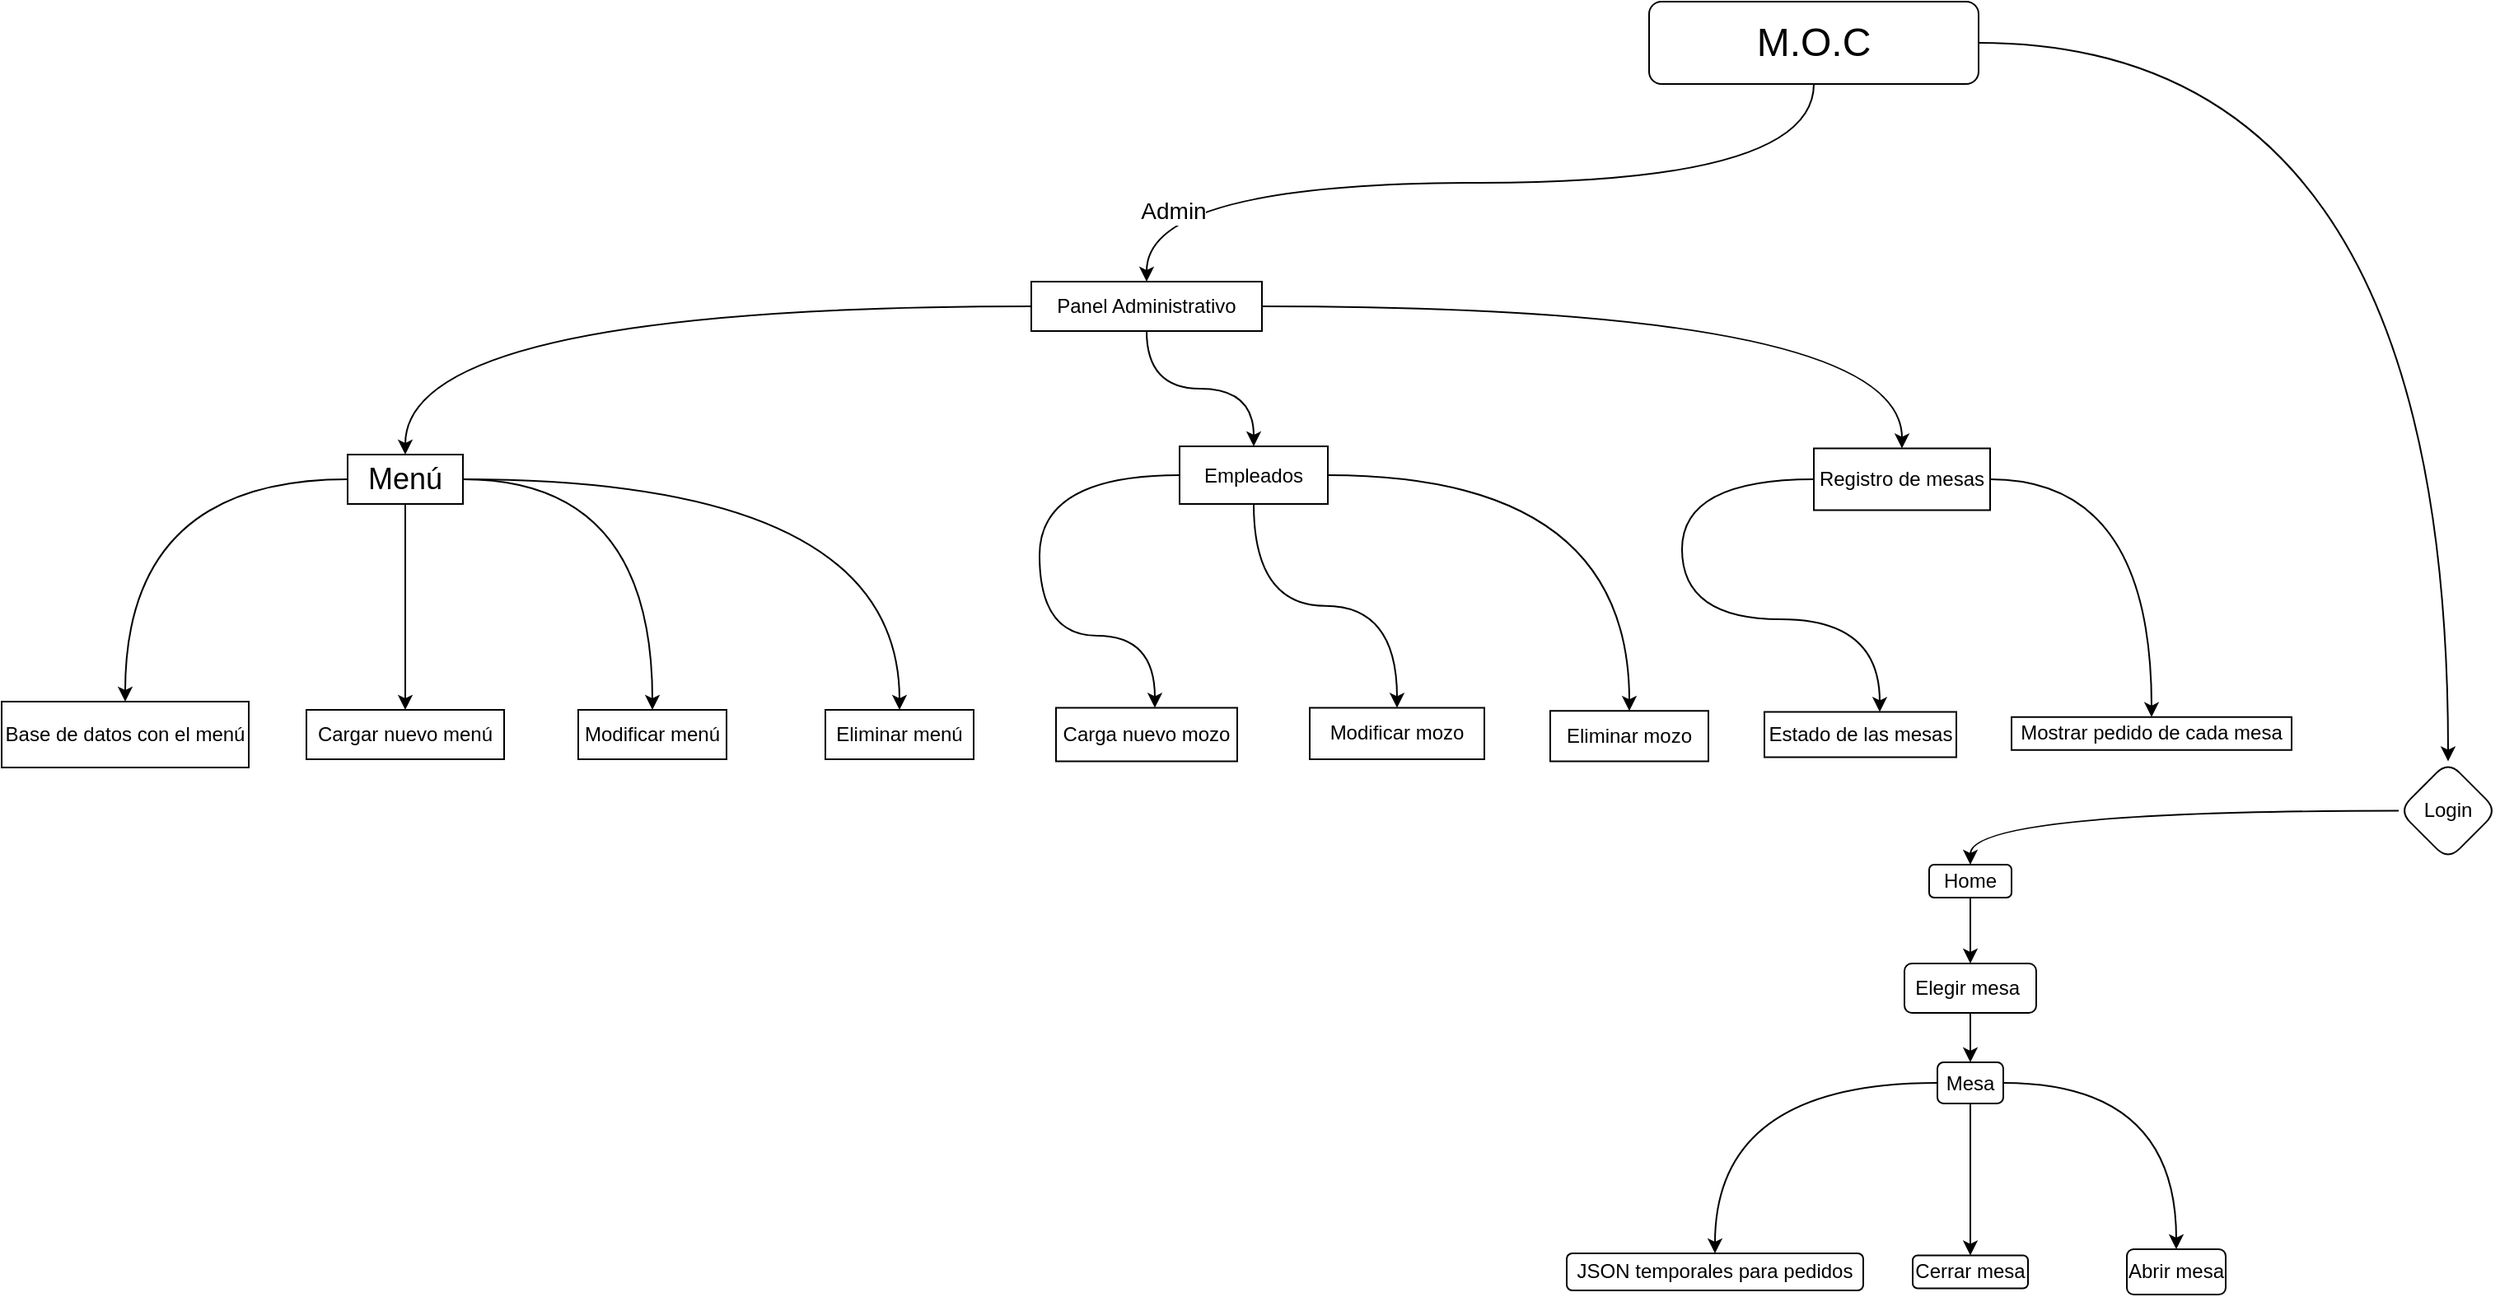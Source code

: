 <mxfile version="24.7.12">
  <diagram id="C5RBs43oDa-KdzZeNtuy" name="Page-1">
    <mxGraphModel dx="1475" dy="517" grid="1" gridSize="10" guides="1" tooltips="1" connect="1" arrows="1" fold="1" page="1" pageScale="1" pageWidth="827" pageHeight="1169" math="0" shadow="0">
      <root>
        <mxCell id="WIyWlLk6GJQsqaUBKTNV-0" />
        <mxCell id="WIyWlLk6GJQsqaUBKTNV-1" parent="WIyWlLk6GJQsqaUBKTNV-0" />
        <mxCell id="uFmt03chWxdijatXJD9G-8" style="edgeStyle=orthogonalEdgeStyle;rounded=0;orthogonalLoop=1;jettySize=auto;html=1;entryX=0.5;entryY=0;entryDx=0;entryDy=0;curved=1;exitX=0.5;exitY=1;exitDx=0;exitDy=0;" edge="1" parent="WIyWlLk6GJQsqaUBKTNV-1" source="uFmt03chWxdijatXJD9G-1" target="uFmt03chWxdijatXJD9G-4">
          <mxGeometry relative="1" as="geometry" />
        </mxCell>
        <mxCell id="uFmt03chWxdijatXJD9G-25" value="&lt;font style=&quot;font-size: 14px;&quot;&gt;Admin&lt;/font&gt;" style="edgeLabel;html=1;align=center;verticalAlign=middle;resizable=0;points=[];" vertex="1" connectable="0" parent="uFmt03chWxdijatXJD9G-8">
          <mxGeometry x="0.835" y="16" relative="1" as="geometry">
            <mxPoint as="offset" />
          </mxGeometry>
        </mxCell>
        <mxCell id="uFmt03chWxdijatXJD9G-44" style="edgeStyle=orthogonalEdgeStyle;rounded=0;orthogonalLoop=1;jettySize=auto;html=1;entryX=0.5;entryY=0;entryDx=0;entryDy=0;curved=1;" edge="1" parent="WIyWlLk6GJQsqaUBKTNV-1" source="uFmt03chWxdijatXJD9G-1" target="uFmt03chWxdijatXJD9G-39">
          <mxGeometry relative="1" as="geometry" />
        </mxCell>
        <mxCell id="uFmt03chWxdijatXJD9G-1" value="&lt;font style=&quot;font-size: 24px;&quot;&gt;M.O.C&lt;/font&gt;" style="rounded=1;whiteSpace=wrap;html=1;" vertex="1" parent="WIyWlLk6GJQsqaUBKTNV-1">
          <mxGeometry x="280" y="60" width="200" height="50" as="geometry" />
        </mxCell>
        <mxCell id="uFmt03chWxdijatXJD9G-9" style="edgeStyle=orthogonalEdgeStyle;rounded=0;orthogonalLoop=1;jettySize=auto;html=1;curved=1;entryX=0.5;entryY=0;entryDx=0;entryDy=0;" edge="1" parent="WIyWlLk6GJQsqaUBKTNV-1" source="uFmt03chWxdijatXJD9G-4" target="uFmt03chWxdijatXJD9G-12">
          <mxGeometry relative="1" as="geometry">
            <mxPoint x="-195" y="340" as="targetPoint" />
          </mxGeometry>
        </mxCell>
        <mxCell id="uFmt03chWxdijatXJD9G-24" value="" style="edgeStyle=orthogonalEdgeStyle;rounded=0;orthogonalLoop=1;jettySize=auto;html=1;curved=1;" edge="1" parent="WIyWlLk6GJQsqaUBKTNV-1" source="uFmt03chWxdijatXJD9G-4" target="uFmt03chWxdijatXJD9G-23">
          <mxGeometry relative="1" as="geometry" />
        </mxCell>
        <mxCell id="uFmt03chWxdijatXJD9G-33" value="" style="edgeStyle=orthogonalEdgeStyle;rounded=0;orthogonalLoop=1;jettySize=auto;html=1;curved=1;" edge="1" parent="WIyWlLk6GJQsqaUBKTNV-1" source="uFmt03chWxdijatXJD9G-4" target="uFmt03chWxdijatXJD9G-32">
          <mxGeometry relative="1" as="geometry" />
        </mxCell>
        <mxCell id="uFmt03chWxdijatXJD9G-4" value="Panel Administrativo" style="whiteSpace=wrap;html=1;" vertex="1" parent="WIyWlLk6GJQsqaUBKTNV-1">
          <mxGeometry x="-95" y="230" width="140" height="30" as="geometry" />
        </mxCell>
        <mxCell id="uFmt03chWxdijatXJD9G-16" value="" style="edgeStyle=orthogonalEdgeStyle;rounded=0;orthogonalLoop=1;jettySize=auto;html=1;curved=1;" edge="1" parent="WIyWlLk6GJQsqaUBKTNV-1" source="uFmt03chWxdijatXJD9G-12" target="uFmt03chWxdijatXJD9G-15">
          <mxGeometry relative="1" as="geometry" />
        </mxCell>
        <mxCell id="uFmt03chWxdijatXJD9G-18" value="" style="edgeStyle=orthogonalEdgeStyle;rounded=0;orthogonalLoop=1;jettySize=auto;html=1;curved=1;" edge="1" parent="WIyWlLk6GJQsqaUBKTNV-1" source="uFmt03chWxdijatXJD9G-12" target="uFmt03chWxdijatXJD9G-17">
          <mxGeometry relative="1" as="geometry" />
        </mxCell>
        <mxCell id="uFmt03chWxdijatXJD9G-20" value="" style="edgeStyle=orthogonalEdgeStyle;rounded=0;orthogonalLoop=1;jettySize=auto;html=1;curved=1;" edge="1" parent="WIyWlLk6GJQsqaUBKTNV-1" source="uFmt03chWxdijatXJD9G-12" target="uFmt03chWxdijatXJD9G-13">
          <mxGeometry relative="1" as="geometry" />
        </mxCell>
        <mxCell id="uFmt03chWxdijatXJD9G-21" style="edgeStyle=orthogonalEdgeStyle;rounded=0;orthogonalLoop=1;jettySize=auto;html=1;curved=1;entryX=0.5;entryY=0;entryDx=0;entryDy=0;" edge="1" parent="WIyWlLk6GJQsqaUBKTNV-1" source="uFmt03chWxdijatXJD9G-12" target="uFmt03chWxdijatXJD9G-22">
          <mxGeometry relative="1" as="geometry">
            <mxPoint x="-170" y="495" as="targetPoint" />
          </mxGeometry>
        </mxCell>
        <mxCell id="uFmt03chWxdijatXJD9G-12" value="&lt;font style=&quot;font-size: 18px;&quot;&gt;Menú&lt;/font&gt;" style="whiteSpace=wrap;html=1;" vertex="1" parent="WIyWlLk6GJQsqaUBKTNV-1">
          <mxGeometry x="-510" y="335" width="70" height="30" as="geometry" />
        </mxCell>
        <mxCell id="uFmt03chWxdijatXJD9G-13" value="Base de datos con el menú" style="whiteSpace=wrap;html=1;" vertex="1" parent="WIyWlLk6GJQsqaUBKTNV-1">
          <mxGeometry x="-720" y="485" width="150" height="40" as="geometry" />
        </mxCell>
        <mxCell id="uFmt03chWxdijatXJD9G-15" value="Cargar nuevo menú" style="whiteSpace=wrap;html=1;" vertex="1" parent="WIyWlLk6GJQsqaUBKTNV-1">
          <mxGeometry x="-535" y="490" width="120" height="30" as="geometry" />
        </mxCell>
        <mxCell id="uFmt03chWxdijatXJD9G-17" value="Modificar menú" style="whiteSpace=wrap;html=1;" vertex="1" parent="WIyWlLk6GJQsqaUBKTNV-1">
          <mxGeometry x="-370" y="490" width="90" height="30" as="geometry" />
        </mxCell>
        <mxCell id="uFmt03chWxdijatXJD9G-22" value="Eliminar menú" style="whiteSpace=wrap;html=1;" vertex="1" parent="WIyWlLk6GJQsqaUBKTNV-1">
          <mxGeometry x="-220" y="490" width="90" height="30" as="geometry" />
        </mxCell>
        <mxCell id="uFmt03chWxdijatXJD9G-27" value="" style="edgeStyle=orthogonalEdgeStyle;rounded=0;orthogonalLoop=1;jettySize=auto;html=1;curved=1;exitX=0;exitY=0.5;exitDx=0;exitDy=0;" edge="1" parent="WIyWlLk6GJQsqaUBKTNV-1" source="uFmt03chWxdijatXJD9G-23" target="uFmt03chWxdijatXJD9G-26">
          <mxGeometry relative="1" as="geometry">
            <Array as="points">
              <mxPoint x="-90" y="348" />
              <mxPoint x="-90" y="445" />
              <mxPoint x="-20" y="445" />
            </Array>
          </mxGeometry>
        </mxCell>
        <mxCell id="uFmt03chWxdijatXJD9G-29" value="" style="edgeStyle=orthogonalEdgeStyle;rounded=0;orthogonalLoop=1;jettySize=auto;html=1;curved=1;" edge="1" parent="WIyWlLk6GJQsqaUBKTNV-1" source="uFmt03chWxdijatXJD9G-23" target="uFmt03chWxdijatXJD9G-28">
          <mxGeometry relative="1" as="geometry" />
        </mxCell>
        <mxCell id="uFmt03chWxdijatXJD9G-31" value="" style="edgeStyle=orthogonalEdgeStyle;rounded=0;orthogonalLoop=1;jettySize=auto;html=1;curved=1;exitX=1;exitY=0.5;exitDx=0;exitDy=0;" edge="1" parent="WIyWlLk6GJQsqaUBKTNV-1" source="uFmt03chWxdijatXJD9G-23" target="uFmt03chWxdijatXJD9G-30">
          <mxGeometry relative="1" as="geometry" />
        </mxCell>
        <mxCell id="uFmt03chWxdijatXJD9G-23" value="Empleados" style="whiteSpace=wrap;html=1;" vertex="1" parent="WIyWlLk6GJQsqaUBKTNV-1">
          <mxGeometry x="-5" y="330" width="90" height="35" as="geometry" />
        </mxCell>
        <mxCell id="uFmt03chWxdijatXJD9G-26" value="Carga nuevo mozo" style="whiteSpace=wrap;html=1;" vertex="1" parent="WIyWlLk6GJQsqaUBKTNV-1">
          <mxGeometry x="-80" y="488.75" width="110" height="32.5" as="geometry" />
        </mxCell>
        <mxCell id="uFmt03chWxdijatXJD9G-28" value="Modificar mozo" style="whiteSpace=wrap;html=1;" vertex="1" parent="WIyWlLk6GJQsqaUBKTNV-1">
          <mxGeometry x="74" y="488.75" width="106" height="31.25" as="geometry" />
        </mxCell>
        <mxCell id="uFmt03chWxdijatXJD9G-30" value="Eliminar mozo" style="whiteSpace=wrap;html=1;" vertex="1" parent="WIyWlLk6GJQsqaUBKTNV-1">
          <mxGeometry x="220" y="490.62" width="96" height="30.63" as="geometry" />
        </mxCell>
        <mxCell id="uFmt03chWxdijatXJD9G-35" value="" style="edgeStyle=orthogonalEdgeStyle;rounded=0;orthogonalLoop=1;jettySize=auto;html=1;curved=1;exitX=0;exitY=0.5;exitDx=0;exitDy=0;" edge="1" parent="WIyWlLk6GJQsqaUBKTNV-1" source="uFmt03chWxdijatXJD9G-32" target="uFmt03chWxdijatXJD9G-34">
          <mxGeometry relative="1" as="geometry">
            <Array as="points">
              <mxPoint x="300" y="350" />
              <mxPoint x="300" y="435" />
              <mxPoint x="420" y="435" />
            </Array>
          </mxGeometry>
        </mxCell>
        <mxCell id="uFmt03chWxdijatXJD9G-37" value="" style="edgeStyle=orthogonalEdgeStyle;rounded=0;orthogonalLoop=1;jettySize=auto;html=1;curved=1;" edge="1" parent="WIyWlLk6GJQsqaUBKTNV-1" source="uFmt03chWxdijatXJD9G-32" target="uFmt03chWxdijatXJD9G-36">
          <mxGeometry relative="1" as="geometry" />
        </mxCell>
        <mxCell id="uFmt03chWxdijatXJD9G-32" value="Registro de mesas" style="whiteSpace=wrap;html=1;" vertex="1" parent="WIyWlLk6GJQsqaUBKTNV-1">
          <mxGeometry x="380" y="331.25" width="107" height="37.5" as="geometry" />
        </mxCell>
        <mxCell id="uFmt03chWxdijatXJD9G-34" value="Estado de las mesas" style="whiteSpace=wrap;html=1;" vertex="1" parent="WIyWlLk6GJQsqaUBKTNV-1">
          <mxGeometry x="350" y="491.25" width="116.5" height="27.5" as="geometry" />
        </mxCell>
        <mxCell id="uFmt03chWxdijatXJD9G-36" value="Mostrar pedido de cada mesa" style="whiteSpace=wrap;html=1;" vertex="1" parent="WIyWlLk6GJQsqaUBKTNV-1">
          <mxGeometry x="500" y="494.38" width="170" height="20" as="geometry" />
        </mxCell>
        <mxCell id="uFmt03chWxdijatXJD9G-46" value="" style="edgeStyle=orthogonalEdgeStyle;rounded=0;orthogonalLoop=1;jettySize=auto;html=1;curved=1;" edge="1" parent="WIyWlLk6GJQsqaUBKTNV-1" source="uFmt03chWxdijatXJD9G-39" target="uFmt03chWxdijatXJD9G-45">
          <mxGeometry relative="1" as="geometry" />
        </mxCell>
        <mxCell id="uFmt03chWxdijatXJD9G-39" value="Login" style="rhombus;whiteSpace=wrap;html=1;rounded=1;" vertex="1" parent="WIyWlLk6GJQsqaUBKTNV-1">
          <mxGeometry x="735" y="521.25" width="60" height="60" as="geometry" />
        </mxCell>
        <mxCell id="uFmt03chWxdijatXJD9G-48" value="" style="edgeStyle=orthogonalEdgeStyle;rounded=0;orthogonalLoop=1;jettySize=auto;html=1;curved=1;" edge="1" parent="WIyWlLk6GJQsqaUBKTNV-1" source="uFmt03chWxdijatXJD9G-45" target="uFmt03chWxdijatXJD9G-47">
          <mxGeometry relative="1" as="geometry" />
        </mxCell>
        <mxCell id="uFmt03chWxdijatXJD9G-45" value="Home" style="whiteSpace=wrap;html=1;rounded=1;" vertex="1" parent="WIyWlLk6GJQsqaUBKTNV-1">
          <mxGeometry x="450" y="584" width="50" height="20" as="geometry" />
        </mxCell>
        <mxCell id="uFmt03chWxdijatXJD9G-51" value="" style="edgeStyle=orthogonalEdgeStyle;rounded=0;orthogonalLoop=1;jettySize=auto;html=1;" edge="1" parent="WIyWlLk6GJQsqaUBKTNV-1" source="uFmt03chWxdijatXJD9G-47" target="uFmt03chWxdijatXJD9G-50">
          <mxGeometry relative="1" as="geometry" />
        </mxCell>
        <mxCell id="uFmt03chWxdijatXJD9G-47" value="Elegir mesa&amp;nbsp;" style="whiteSpace=wrap;html=1;rounded=1;" vertex="1" parent="WIyWlLk6GJQsqaUBKTNV-1">
          <mxGeometry x="435" y="644" width="80" height="30" as="geometry" />
        </mxCell>
        <mxCell id="uFmt03chWxdijatXJD9G-53" value="" style="edgeStyle=orthogonalEdgeStyle;rounded=0;orthogonalLoop=1;jettySize=auto;html=1;curved=1;" edge="1" parent="WIyWlLk6GJQsqaUBKTNV-1" source="uFmt03chWxdijatXJD9G-50" target="uFmt03chWxdijatXJD9G-52">
          <mxGeometry relative="1" as="geometry" />
        </mxCell>
        <mxCell id="uFmt03chWxdijatXJD9G-57" style="edgeStyle=orthogonalEdgeStyle;rounded=0;orthogonalLoop=1;jettySize=auto;html=1;entryX=0.5;entryY=0;entryDx=0;entryDy=0;curved=1;" edge="1" parent="WIyWlLk6GJQsqaUBKTNV-1" source="uFmt03chWxdijatXJD9G-50" target="uFmt03chWxdijatXJD9G-60">
          <mxGeometry relative="1" as="geometry">
            <mxPoint x="515" y="784" as="targetPoint" />
          </mxGeometry>
        </mxCell>
        <mxCell id="uFmt03chWxdijatXJD9G-63" value="" style="edgeStyle=orthogonalEdgeStyle;rounded=0;orthogonalLoop=1;jettySize=auto;html=1;curved=1;exitX=0;exitY=0.5;exitDx=0;exitDy=0;" edge="1" parent="WIyWlLk6GJQsqaUBKTNV-1" source="uFmt03chWxdijatXJD9G-50" target="uFmt03chWxdijatXJD9G-62">
          <mxGeometry relative="1" as="geometry" />
        </mxCell>
        <mxCell id="uFmt03chWxdijatXJD9G-50" value="Mesa" style="whiteSpace=wrap;html=1;rounded=1;" vertex="1" parent="WIyWlLk6GJQsqaUBKTNV-1">
          <mxGeometry x="455" y="704" width="40" height="25" as="geometry" />
        </mxCell>
        <mxCell id="uFmt03chWxdijatXJD9G-52" value="Abrir mesa" style="whiteSpace=wrap;html=1;rounded=1;" vertex="1" parent="WIyWlLk6GJQsqaUBKTNV-1">
          <mxGeometry x="570" y="817.5" width="60" height="27.5" as="geometry" />
        </mxCell>
        <mxCell id="uFmt03chWxdijatXJD9G-60" value="Cerrar mesa" style="rounded=1;whiteSpace=wrap;html=1;" vertex="1" parent="WIyWlLk6GJQsqaUBKTNV-1">
          <mxGeometry x="440" y="821.25" width="70" height="20" as="geometry" />
        </mxCell>
        <mxCell id="uFmt03chWxdijatXJD9G-62" value="JSON temporales para pedidos" style="whiteSpace=wrap;html=1;rounded=1;" vertex="1" parent="WIyWlLk6GJQsqaUBKTNV-1">
          <mxGeometry x="230" y="820" width="180" height="22.5" as="geometry" />
        </mxCell>
      </root>
    </mxGraphModel>
  </diagram>
</mxfile>
